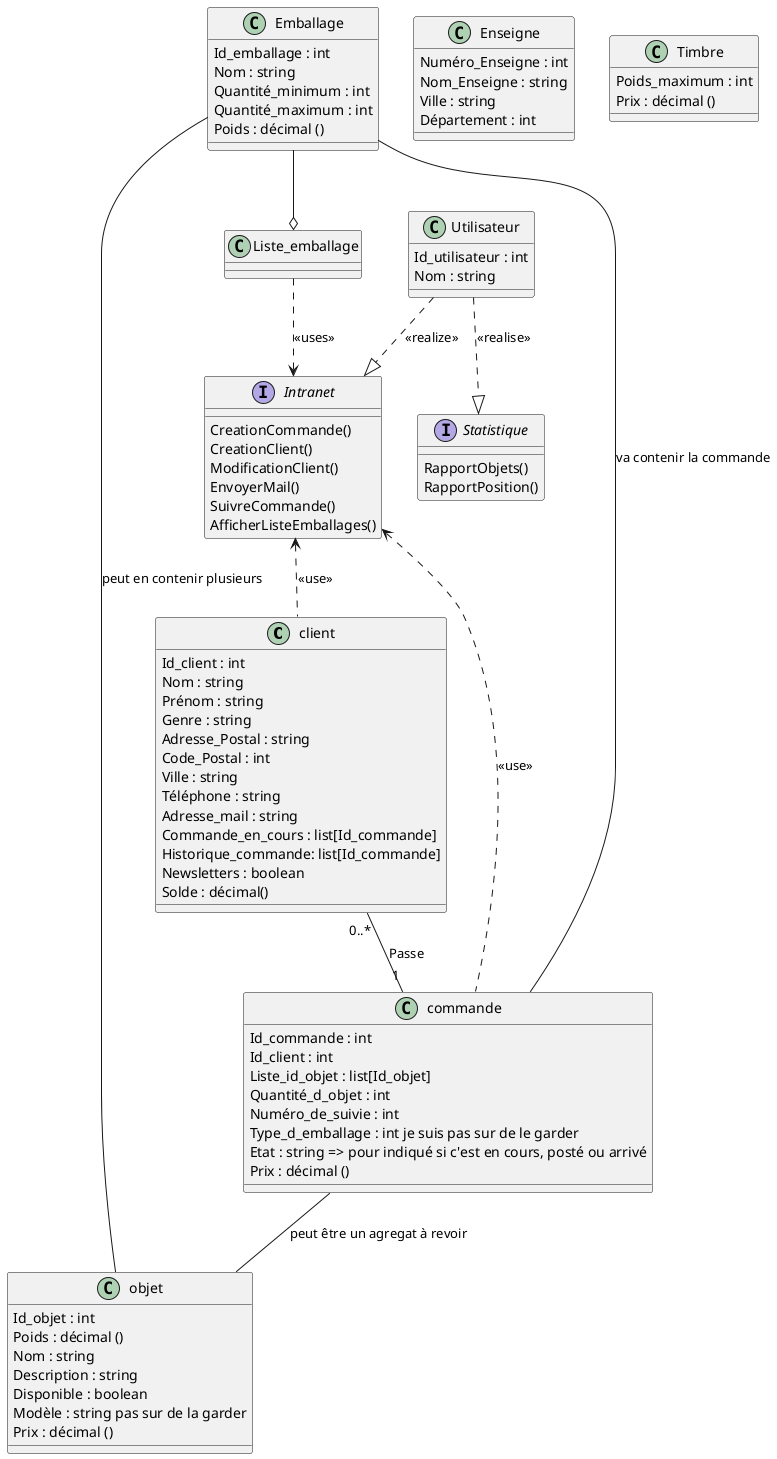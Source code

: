 @startuml class brooullion

class client {
    Id_client : int
    Nom : string
    Prénom : string
    Genre : string
    Adresse_Postal : string
    Code_Postal : int
    Ville : string
    Téléphone : string
    Adresse_mail : string
    Commande_en_cours : list[Id_commande]
    Historique_commande: list[Id_commande]
    Newsletters : boolean
    {field} Solde : décimal()
}

class commande {
    Id_commande : int
    Id_client : int
    Liste_id_objet : list[Id_objet]
    Quantité_d_objet : int
    Numéro_de_suivie : int
    Type_d_emballage : int je suis pas sur de le garder
    Etat : string => pour indiqué si c'est en cours, posté ou arrivé
    {field} Prix : décimal ()

}

class objet {
    Id_objet : int
    {field} Poids : décimal ()
    Nom : string
    Description : string
    Disponible : boolean
    Modèle : string pas sur de la garder
    {field} Prix : décimal ()
}

class Emballage {
    Id_emballage : int
    Nom : string
    Quantité_minimum : int
    Quantité_maximum : int
    {field} Poids : décimal ()
}

class Enseigne {
    Numéro_Enseigne : int
    Nom_Enseigne : string
    Ville : string
    Département : int
}

class Utilisateur {
    Id_utilisateur : int
    Nom : string
}

interface Intranet {
    CreationCommande()
    CreationClient()
    ModificationClient()
    EnvoyerMail()
    SuivreCommande()
    AfficherListeEmballages()
}

class Timbre {
    Poids_maximum : int
    {field} Prix : décimal ()
}

class Liste_emballage {

}

interface Statistique {
    RapportObjets()
    RapportPosition()

}

client "0..*" -- "1" commande : Passe
commande -- objet : peut être un agregat à revoir
Emballage -- objet : peut en contenir plusieurs
Emballage -- commande : va contenir la commande

Utilisateur ..|> Intranet : <<realize>>
Intranet <.. client : <<use>>
Intranet <.. commande : <<use>>

Emballage --o Liste_emballage
Liste_emballage ..> Intranet : <<uses>>

Utilisateur ..|> Statistique : <<realise>>

@enduml